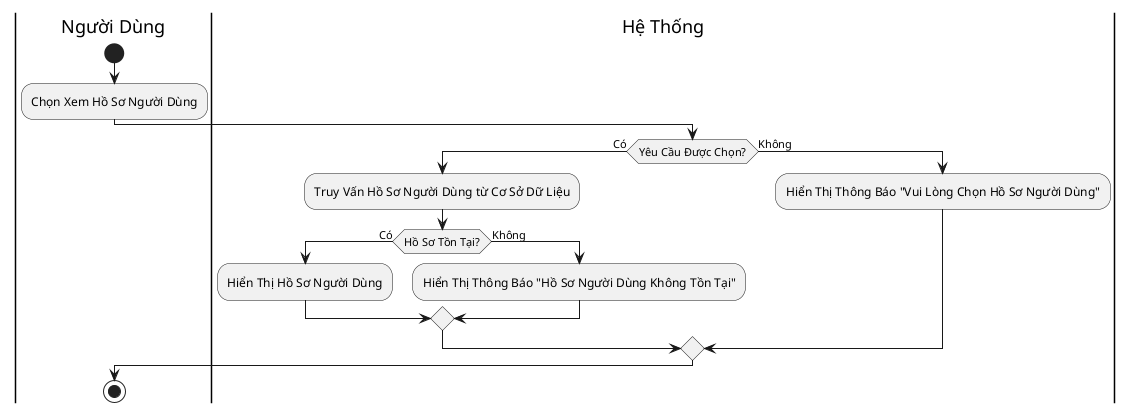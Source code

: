 @startuml
|Người Dùng|
start
:Chọn Xem Hồ Sơ Người Dùng;
|Hệ Thống|
if (Yêu Cầu Được Chọn?) then (Có)
  :Truy Vấn Hồ Sơ Người Dùng từ Cơ Sở Dữ Liệu;
  if (Hồ Sơ Tồn Tại?) then (Có)
    :Hiển Thị Hồ Sơ Người Dùng;
  else (Không)
    :Hiển Thị Thông Báo "Hồ Sơ Người Dùng Không Tồn Tại";
  endif
else (Không)
  :Hiển Thị Thông Báo "Vui Lòng Chọn Hồ Sơ Người Dùng";
endif
|Người Dùng|
stop
@enduml
